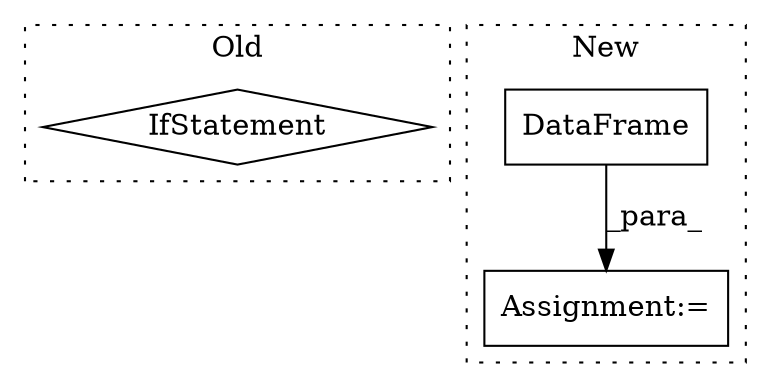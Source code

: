 digraph G {
subgraph cluster0 {
1 [label="IfStatement" a="25" s="546,566" l="4,2" shape="diamond"];
label = "Old";
style="dotted";
}
subgraph cluster1 {
2 [label="DataFrame" a="32" s="853,908" l="10,1" shape="box"];
3 [label="Assignment:=" a="7" s="845" l="1" shape="box"];
label = "New";
style="dotted";
}
2 -> 3 [label="_para_"];
}